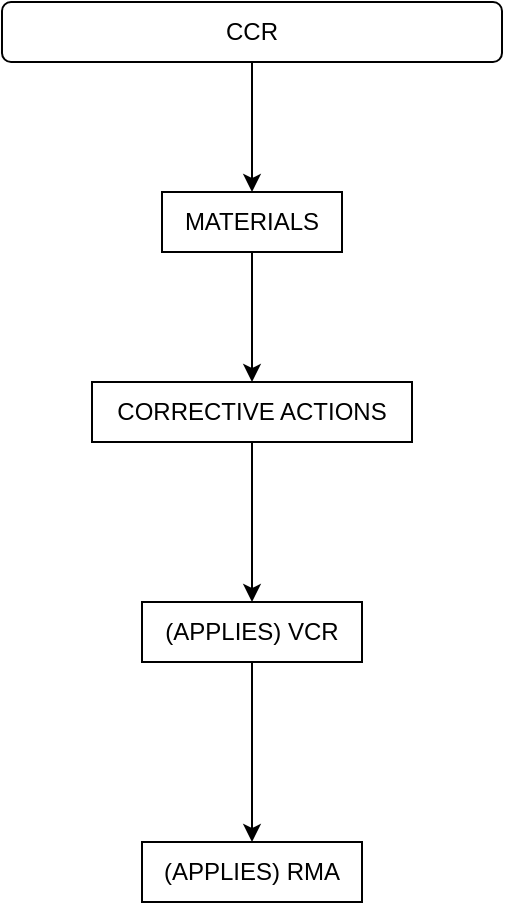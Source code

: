 <mxfile version="25.0.3">
  <diagram name="Page-1" id="MrnLiAWzd0GNNYvuh4Dv">
    <mxGraphModel dx="1494" dy="567" grid="1" gridSize="10" guides="1" tooltips="1" connect="1" arrows="1" fold="1" page="1" pageScale="1" pageWidth="850" pageHeight="1100" math="0" shadow="0">
      <root>
        <mxCell id="0" />
        <mxCell id="1" parent="0" />
        <mxCell id="jnrCQX4SgglYtfcMUn_V-6" value="" style="edgeStyle=orthogonalEdgeStyle;rounded=0;orthogonalLoop=1;jettySize=auto;html=1;" edge="1" parent="1" source="jnrCQX4SgglYtfcMUn_V-1" target="jnrCQX4SgglYtfcMUn_V-2">
          <mxGeometry relative="1" as="geometry" />
        </mxCell>
        <mxCell id="jnrCQX4SgglYtfcMUn_V-1" value="CCR" style="rounded=1;whiteSpace=wrap;html=1;" vertex="1" parent="1">
          <mxGeometry x="300" y="50" width="250" height="30" as="geometry" />
        </mxCell>
        <mxCell id="jnrCQX4SgglYtfcMUn_V-7" value="" style="edgeStyle=orthogonalEdgeStyle;rounded=0;orthogonalLoop=1;jettySize=auto;html=1;" edge="1" parent="1" source="jnrCQX4SgglYtfcMUn_V-2" target="jnrCQX4SgglYtfcMUn_V-4">
          <mxGeometry relative="1" as="geometry" />
        </mxCell>
        <mxCell id="jnrCQX4SgglYtfcMUn_V-2" value="MATERIALS" style="whiteSpace=wrap;html=1;" vertex="1" parent="1">
          <mxGeometry x="380" y="145" width="90" height="30" as="geometry" />
        </mxCell>
        <mxCell id="jnrCQX4SgglYtfcMUn_V-9" value="" style="edgeStyle=orthogonalEdgeStyle;rounded=0;orthogonalLoop=1;jettySize=auto;html=1;" edge="1" parent="1" source="jnrCQX4SgglYtfcMUn_V-3" target="jnrCQX4SgglYtfcMUn_V-5">
          <mxGeometry relative="1" as="geometry" />
        </mxCell>
        <mxCell id="jnrCQX4SgglYtfcMUn_V-3" value="(APPLIES) VCR" style="whiteSpace=wrap;html=1;" vertex="1" parent="1">
          <mxGeometry x="370" y="350" width="110" height="30" as="geometry" />
        </mxCell>
        <mxCell id="jnrCQX4SgglYtfcMUn_V-8" value="" style="edgeStyle=orthogonalEdgeStyle;rounded=0;orthogonalLoop=1;jettySize=auto;html=1;" edge="1" parent="1" source="jnrCQX4SgglYtfcMUn_V-4" target="jnrCQX4SgglYtfcMUn_V-3">
          <mxGeometry relative="1" as="geometry" />
        </mxCell>
        <mxCell id="jnrCQX4SgglYtfcMUn_V-4" value="CORRECTIVE ACTIONS" style="whiteSpace=wrap;html=1;" vertex="1" parent="1">
          <mxGeometry x="345" y="240" width="160" height="30" as="geometry" />
        </mxCell>
        <mxCell id="jnrCQX4SgglYtfcMUn_V-5" value="(APPLIES) RMA" style="whiteSpace=wrap;html=1;" vertex="1" parent="1">
          <mxGeometry x="370" y="470" width="110" height="30" as="geometry" />
        </mxCell>
      </root>
    </mxGraphModel>
  </diagram>
</mxfile>

